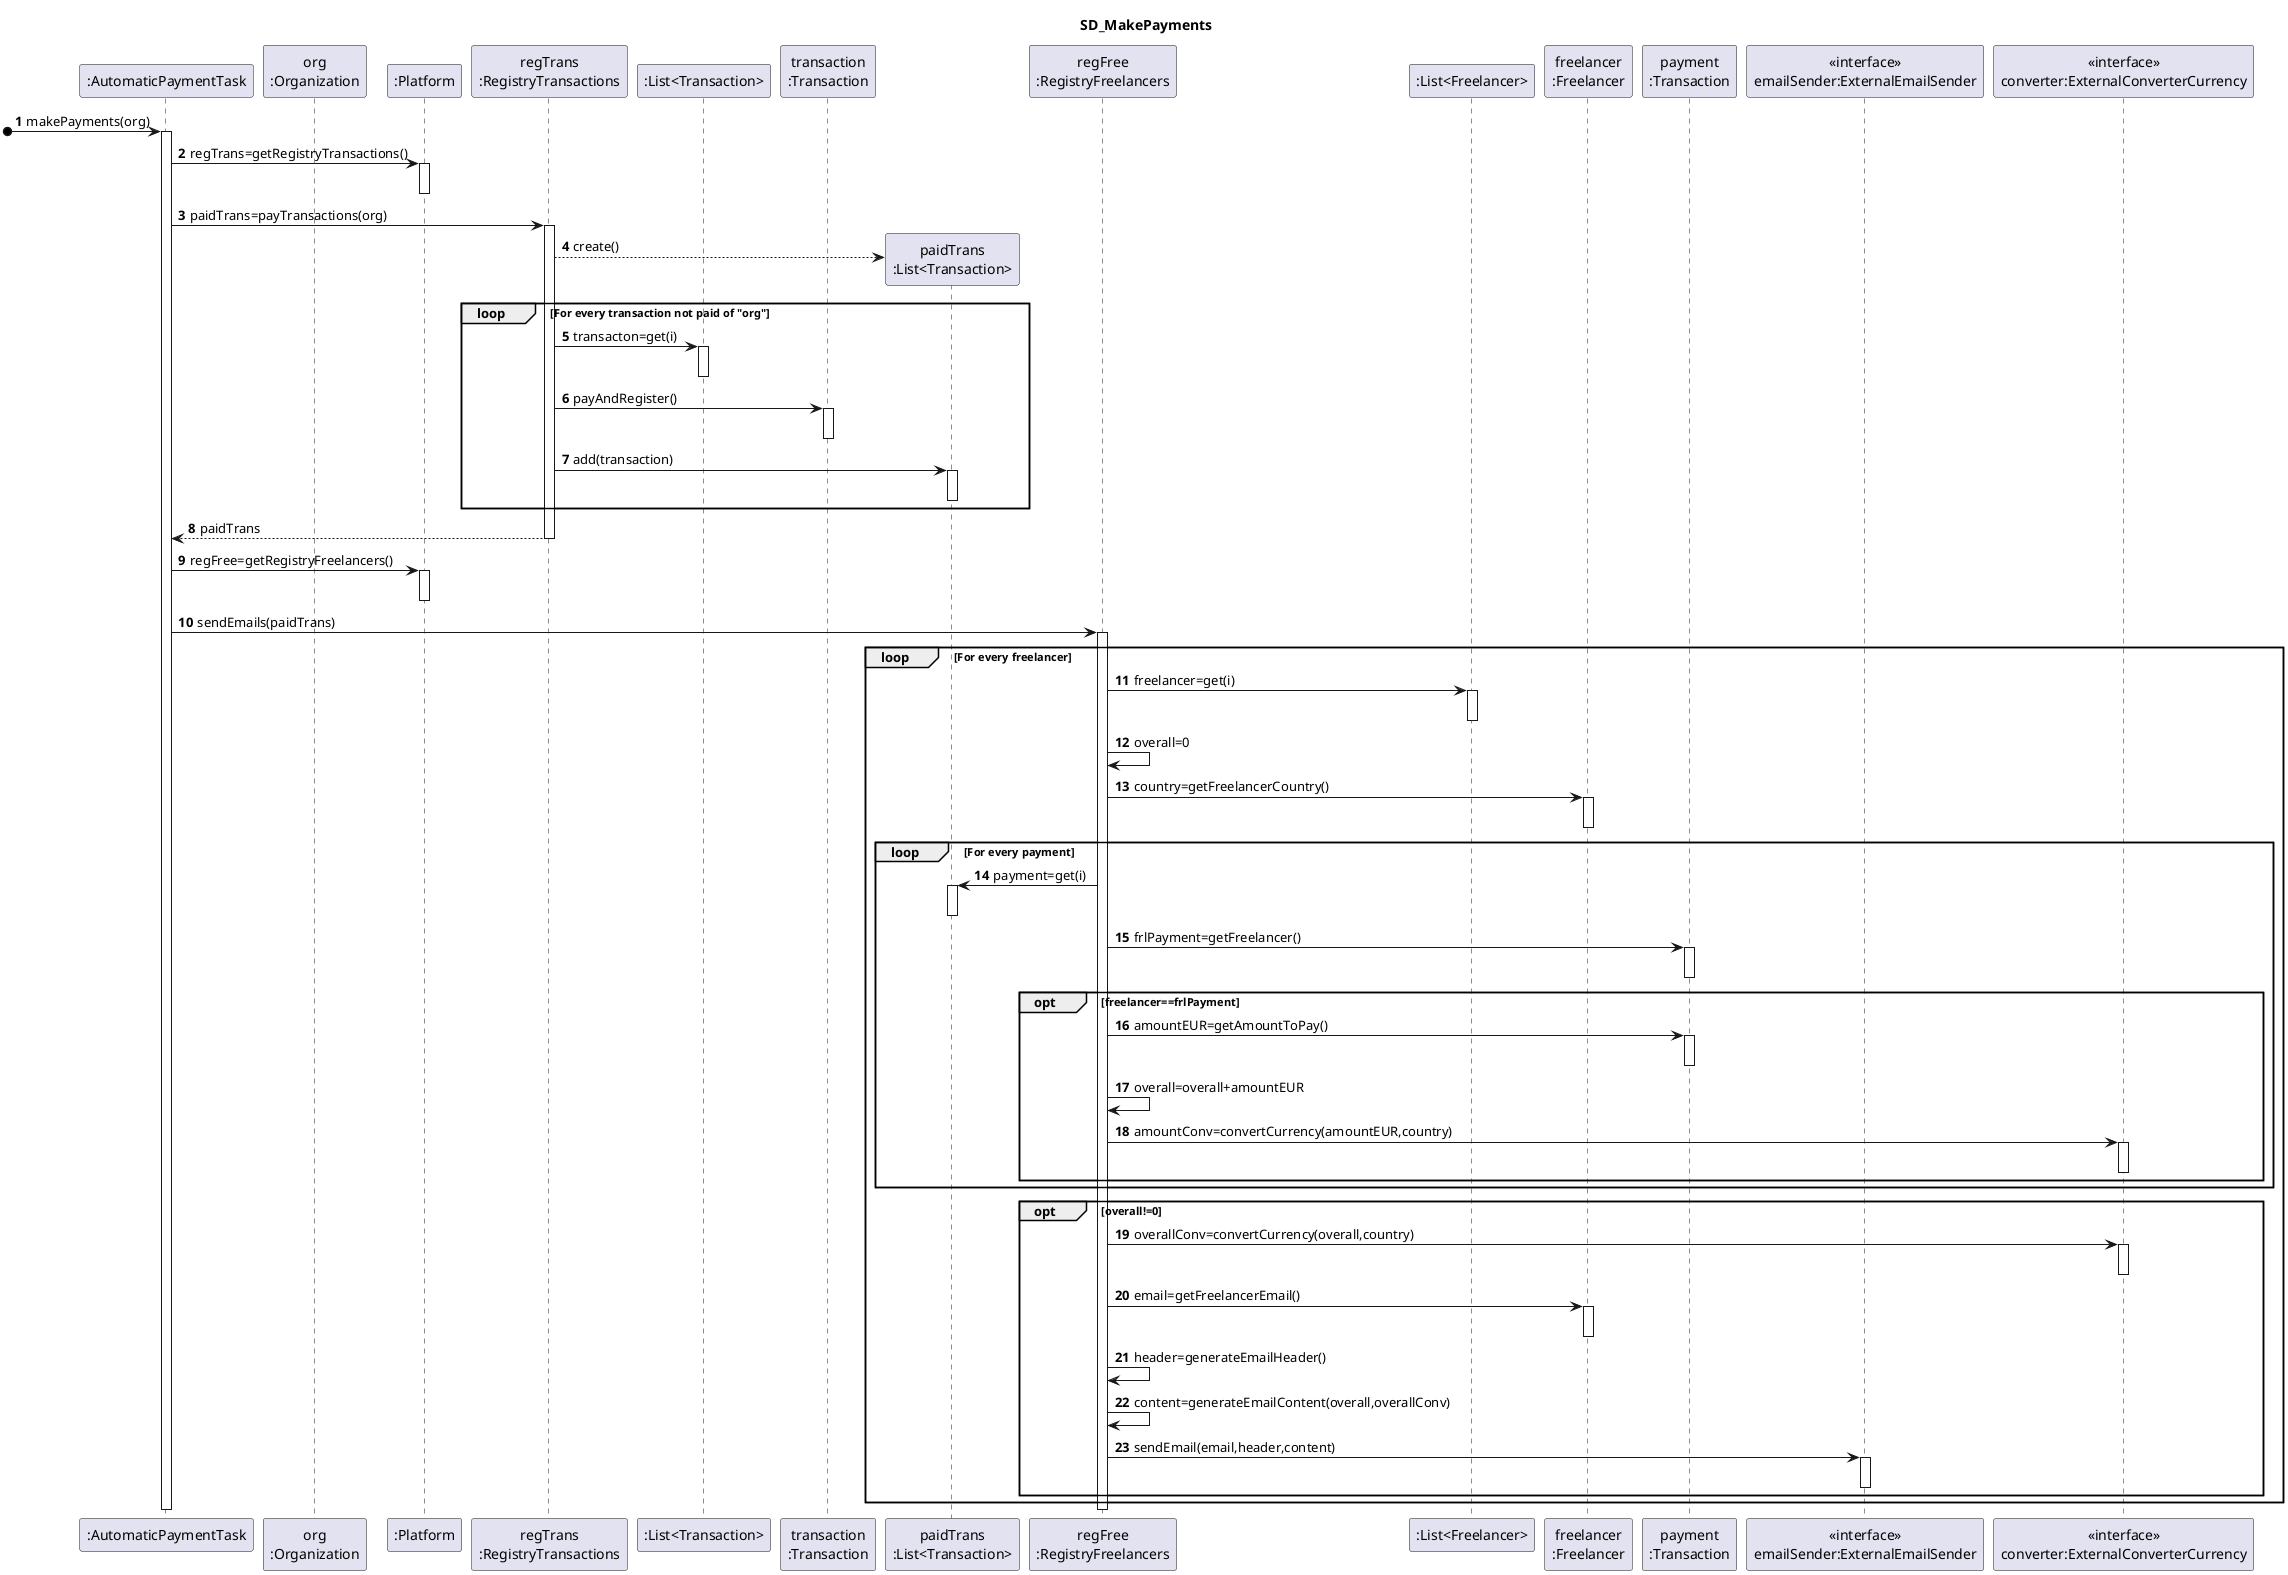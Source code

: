 @startuml
autonumber
title "SD_MakePayments"

participant ":AutomaticPaymentTask" as TASK
participant "org\n:Organization" as ORG
participant ":Platform" as PLAT
participant "regTrans\n:RegistryTransactions" as REGTRA
participant ":List<Transaction>" as LSTTRA
participant "transaction\n:Transaction" as TRAN
participant "paidTrans\n:List<Transaction>" as LSTPAID
participant "regFree\n:RegistryFreelancers" as REGFRL
participant ":List<Freelancer>" as LSTFRL
participant "freelancer\n:Freelancer" as FRL
participant "payment\n:Transaction" as PAY
participant "<<interface>>\nemailSender:ExternalEmailSender" as EMAIL
participant "<<interface>>\nconverter:ExternalConverterCurrency" as CON

[o-> TASK: makePayments(org)
activate TASK
  
TASK -> PLAT: regTrans=getRegistryTransactions()
activate PLAT
deactivate PLAT

TASK -> REGTRA: paidTrans=payTransactions(org)
activate REGTRA
REGTRA --> LSTPAID**: create()

loop For every transaction not paid of "org"
REGTRA -> LSTTRA: transacton=get(i)
activate LSTTRA
deactivate LSTTRA

REGTRA -> TRAN: payAndRegister()
activate TRAN
deactivate TRAN

REGTRA -> LSTPAID: add(transaction)
activate LSTPAID
deactivate LSTPAID
end loop
REGTRA --> TASK: paidTrans
deactivate REGTRA

TASK -> PLAT: regFree=getRegistryFreelancers()
activate PLAT
deactivate PLAT

TASK -> REGFRL: sendEmails(paidTrans)
activate REGFRL
loop For every freelancer
REGFRL -> LSTFRL: freelancer=get(i)
activate LSTFRL
deactivate LSTFRL

REGFRL -> REGFRL: overall=0

REGFRL -> FRL: country=getFreelancerCountry()
activate FRL
deactivate FRL

loop For every payment
REGFRL -> LSTPAID: payment=get(i)
activate LSTPAID
deactivate LSTPAID

REGFRL -> PAY: frlPayment=getFreelancer()
activate PAY
deactivate PAY

opt freelancer==frlPayment
REGFRL -> PAY: amountEUR=getAmountToPay()
activate PAY
deactivate PAY

REGFRL -> REGFRL: overall=overall+amountEUR
  
REGFRL -> CON: amountConv=convertCurrency(amountEUR,country)
activate CON
deactivate CON
end opt
end loop

opt overall!=0
REGFRL -> CON: overallConv=convertCurrency(overall,country)
activate CON
deactivate CON

REGFRL -> FRL: email=getFreelancerEmail()
activate FRL
deactivate FRL

REGFRL -> REGFRL: header=generateEmailHeader()
REGFRL -> REGFRL: content=generateEmailContent(overall,overallConv)

REGFRL -> EMAIL: sendEmail(email,header,content)
activate EMAIL
deactivate EMAIL
end opt
end loop
deactivate REGFRL

deactivate TASK
@enduml
